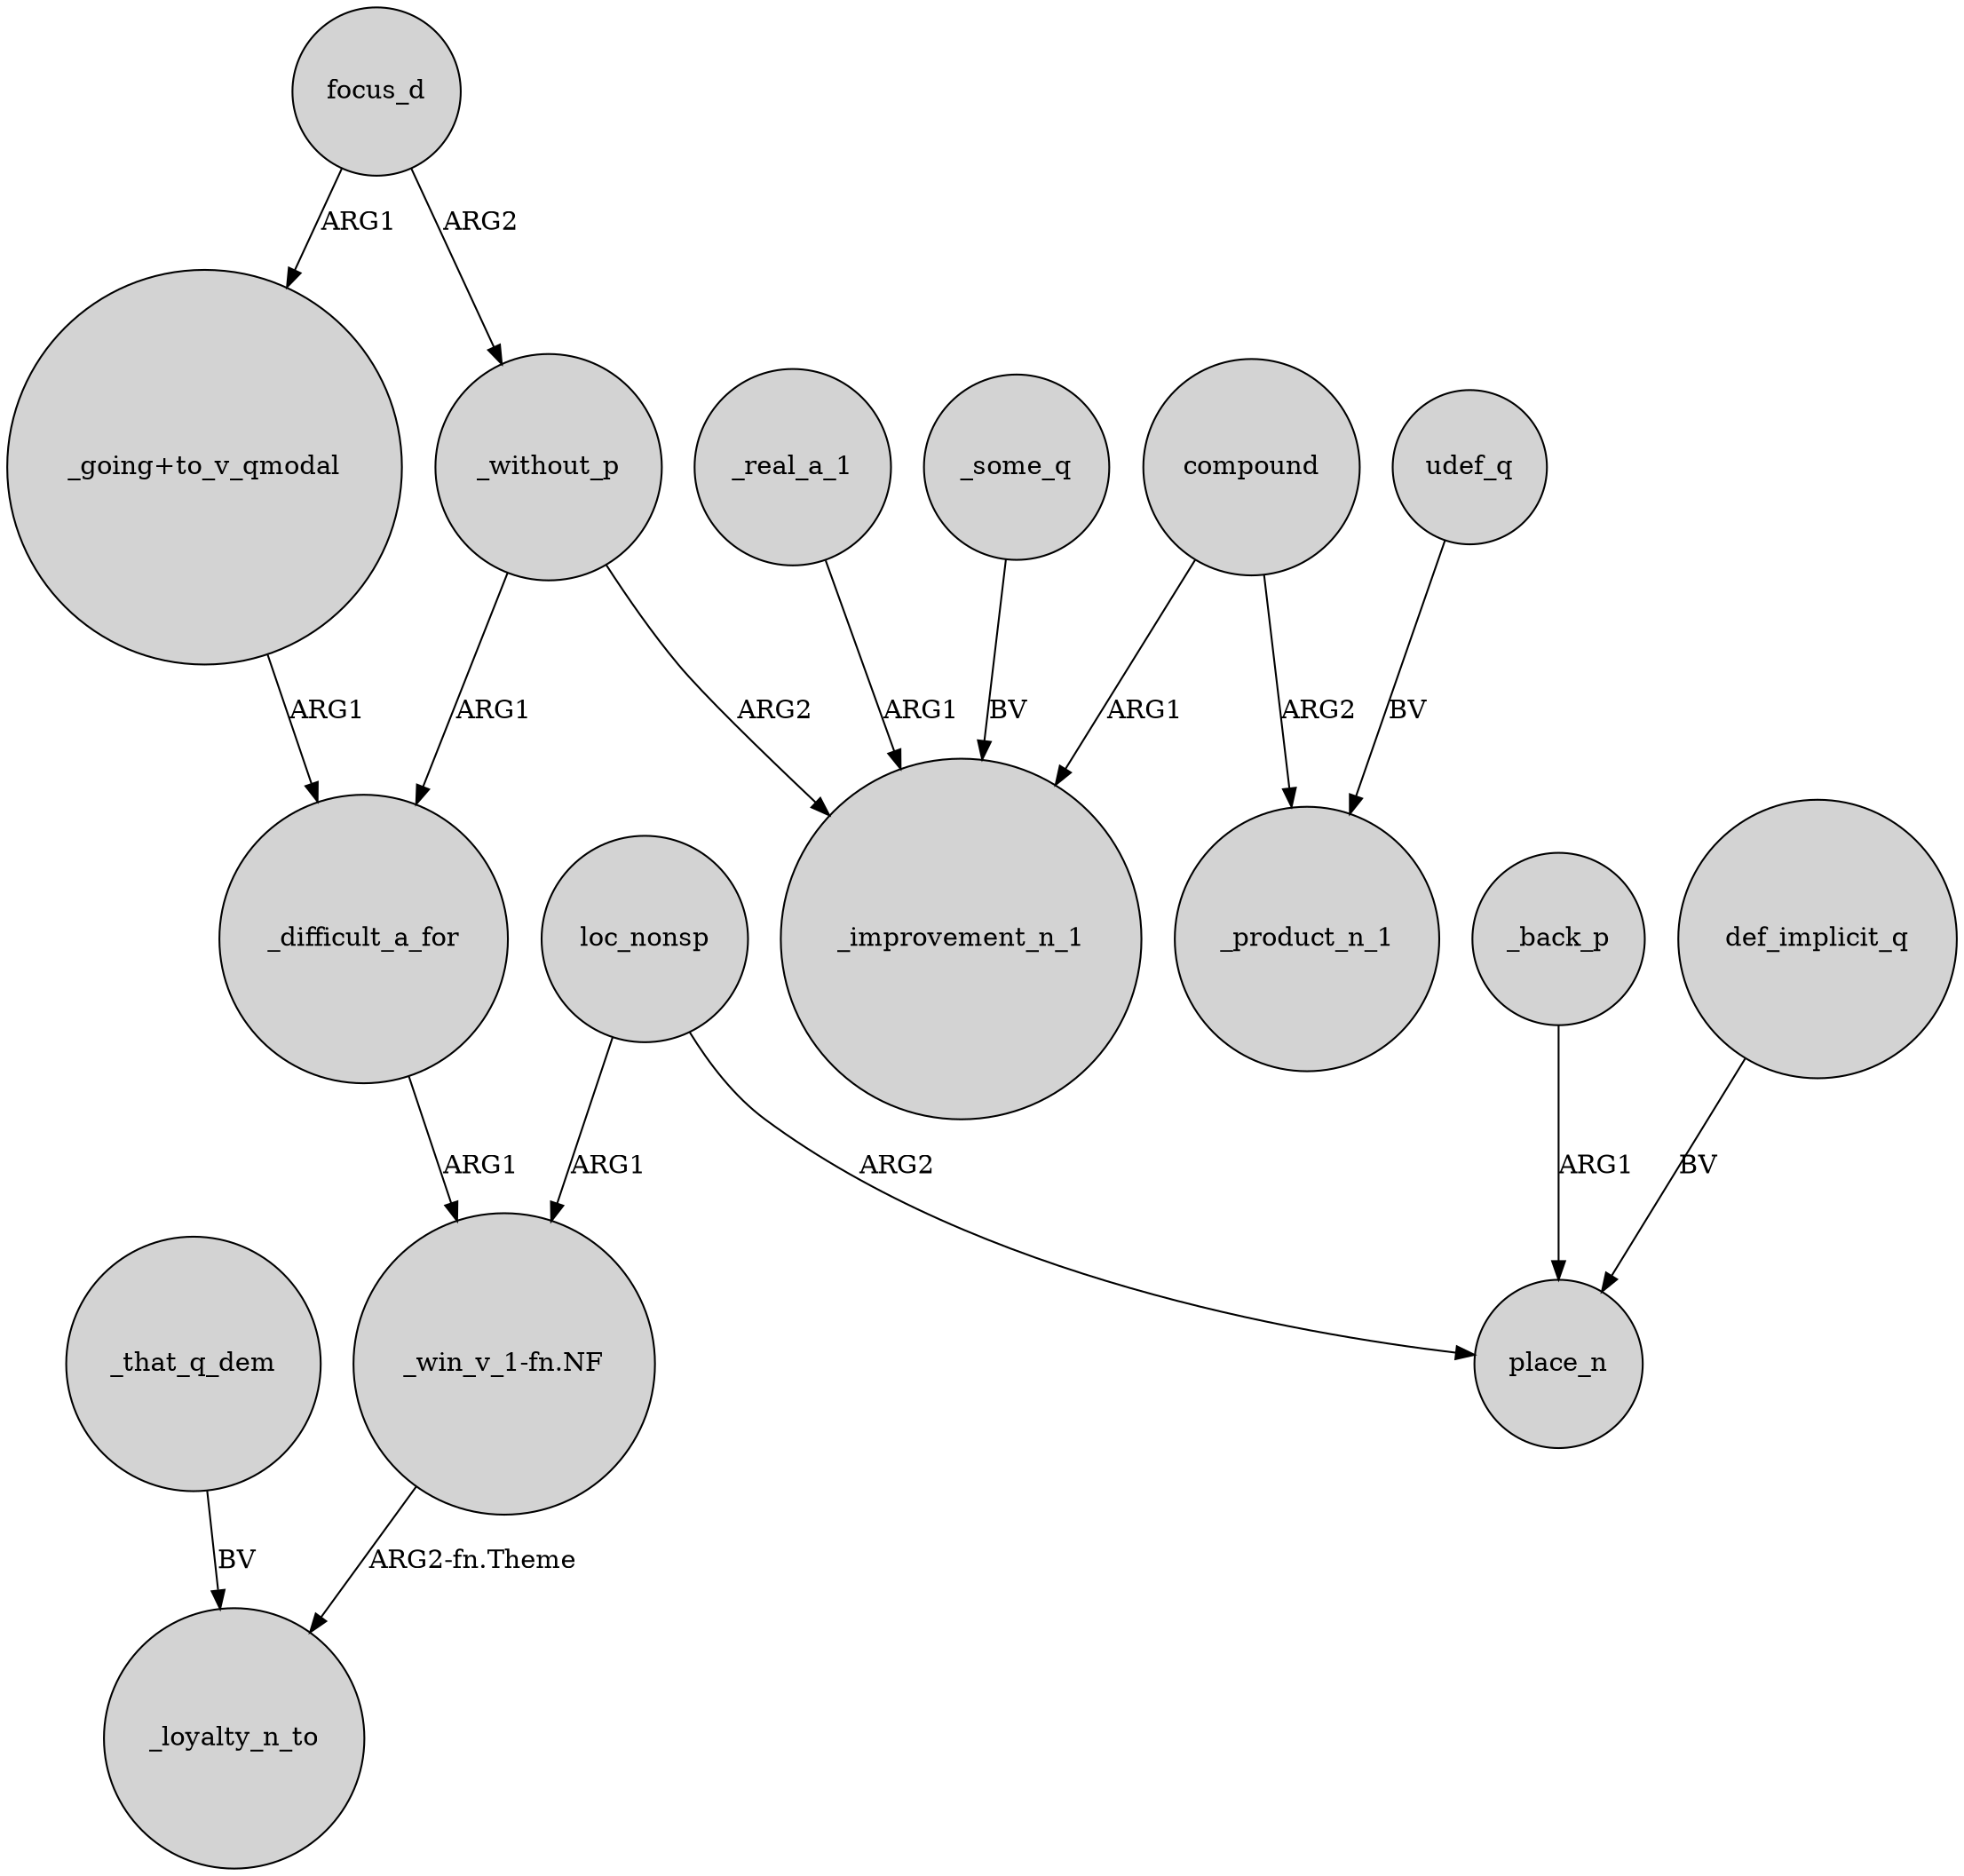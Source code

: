 digraph {
	node [shape=circle style=filled]
	_that_q_dem -> _loyalty_n_to [label=BV]
	_some_q -> _improvement_n_1 [label=BV]
	udef_q -> _product_n_1 [label=BV]
	_without_p -> _improvement_n_1 [label=ARG2]
	_difficult_a_for -> "_win_v_1-fn.NF" [label=ARG1]
	"_win_v_1-fn.NF" -> _loyalty_n_to [label="ARG2-fn.Theme"]
	loc_nonsp -> place_n [label=ARG2]
	compound -> _product_n_1 [label=ARG2]
	focus_d -> "_going+to_v_qmodal" [label=ARG1]
	focus_d -> _without_p [label=ARG2]
	_real_a_1 -> _improvement_n_1 [label=ARG1]
	def_implicit_q -> place_n [label=BV]
	_back_p -> place_n [label=ARG1]
	_without_p -> _difficult_a_for [label=ARG1]
	loc_nonsp -> "_win_v_1-fn.NF" [label=ARG1]
	compound -> _improvement_n_1 [label=ARG1]
	"_going+to_v_qmodal" -> _difficult_a_for [label=ARG1]
}
